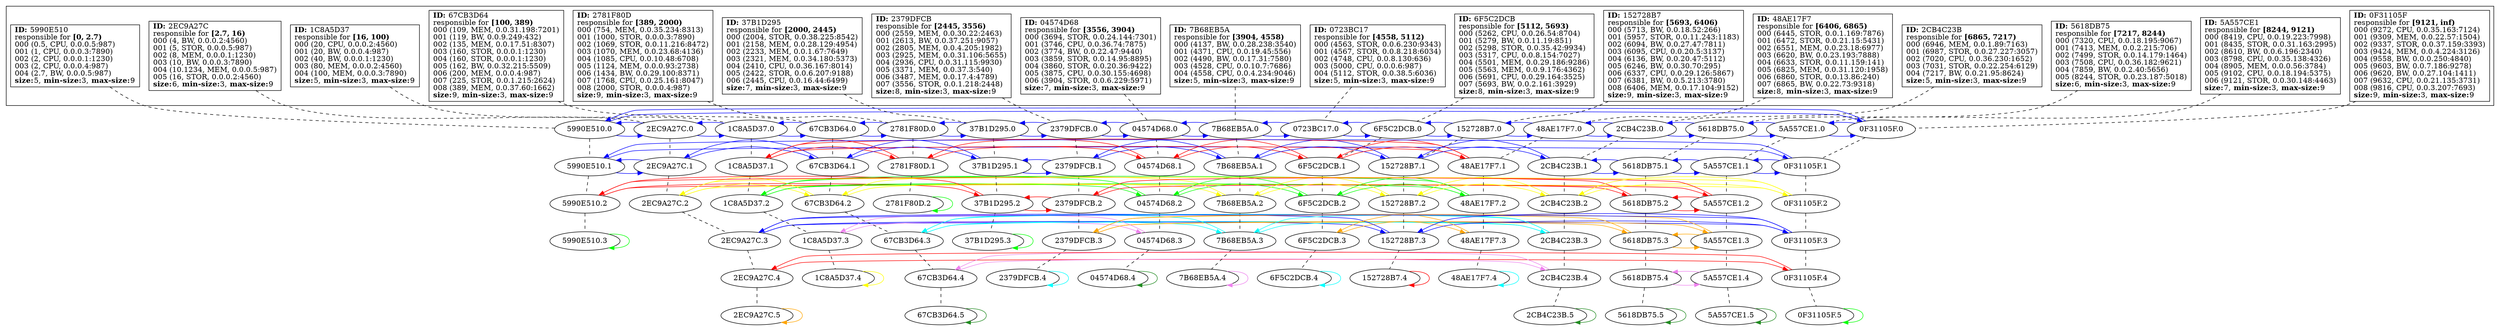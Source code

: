 strict
digraph SkipGraph {

	# vertical
	edge [dir=none style=dashed]
	subgraph {
		"5990E510" -> "5990E510.0" -> "5990E510.1" -> "5990E510.2" -> "5990E510.3"
		}
	subgraph {
		"2EC9A27C" -> "2EC9A27C.0" -> "2EC9A27C.1" -> "2EC9A27C.2" -> "2EC9A27C.3" -> "2EC9A27C.4" -> "2EC9A27C.5"
		}
	subgraph {
		"1C8A5D37" -> "1C8A5D37.0" -> "1C8A5D37.1" -> "1C8A5D37.2" -> "1C8A5D37.3" -> "1C8A5D37.4"
		}
	subgraph {
		"67CB3D64" -> "67CB3D64.0" -> "67CB3D64.1" -> "67CB3D64.2" -> "67CB3D64.3" -> "67CB3D64.4" -> "67CB3D64.5"
		}
	subgraph {
		"2781F80D" -> "2781F80D.0" -> "2781F80D.1" -> "2781F80D.2"
		}
	subgraph {
		"37B1D295" -> "37B1D295.0" -> "37B1D295.1" -> "37B1D295.2" -> "37B1D295.3"
		}
	subgraph {
		"2379DFCB" -> "2379DFCB.0" -> "2379DFCB.1" -> "2379DFCB.2" -> "2379DFCB.3" -> "2379DFCB.4"
		}
	subgraph {
		"04574D68" -> "04574D68.0" -> "04574D68.1" -> "04574D68.2" -> "04574D68.3" -> "04574D68.4"
		}
	subgraph {
		"7B68EB5A" -> "7B68EB5A.0" -> "7B68EB5A.1" -> "7B68EB5A.2" -> "7B68EB5A.3" -> "7B68EB5A.4"
		}
	subgraph {
		"0723BC17" -> "0723BC17.0"
		}
	subgraph {
		"6F5C2DCB" -> "6F5C2DCB.0" -> "6F5C2DCB.1" -> "6F5C2DCB.2" -> "6F5C2DCB.3" -> "6F5C2DCB.4"
		}
	subgraph {
		"152728B7" -> "152728B7.0" -> "152728B7.1" -> "152728B7.2" -> "152728B7.3" -> "152728B7.4"
		}
	subgraph {
		"48AE17F7" -> "48AE17F7.0" -> "48AE17F7.1" -> "48AE17F7.2" -> "48AE17F7.3" -> "48AE17F7.4"
		}
	subgraph {
		"2CB4C23B" -> "2CB4C23B.0" -> "2CB4C23B.1" -> "2CB4C23B.2" -> "2CB4C23B.3" -> "2CB4C23B.4" -> "2CB4C23B.5"
		}
	subgraph {
		"5618DB75" -> "5618DB75.0" -> "5618DB75.1" -> "5618DB75.2" -> "5618DB75.3" -> "5618DB75.4" -> "5618DB75.5"
		}
	subgraph {
		"5A557CE1" -> "5A557CE1.0" -> "5A557CE1.1" -> "5A557CE1.2" -> "5A557CE1.3" -> "5A557CE1.4" -> "5A557CE1.5"
		}
	subgraph {
		"0F31105F" -> "0F31105F.0" -> "0F31105F.1" -> "0F31105F.2" -> "0F31105F.3" -> "0F31105F.4" -> "0F31105F.5"
		}

	# horizontal
	edge [dir=forward, style=solid]
	subgraph cluster_content {
		rank = same
		"5990E510" [shape=box, label=
			<
				<B>ID:</B> 5990E510<BR ALIGN="LEFT"/>
				responsible for <B>[0, 2.7)</B><BR ALIGN="LEFT"/>
				000 (0.5, CPU, 0.0.0.5:987)<BR ALIGN="LEFT"/>
				001 (1, CPU, 0.0.0.3:7890)<BR ALIGN="LEFT"/>
				002 (2, CPU, 0.0.0.1:1230)<BR ALIGN="LEFT"/>
				003 (2, CPU, 0.0.0.4:987)<BR ALIGN="LEFT"/>
				004 (2.7, BW, 0.0.0.5:987)<BR ALIGN="LEFT"/>
			<B>size:</B>5, <B>min-size:</B>3, <B>max-size:</B>9<BR ALIGN="LEFT"/>			>]
		"2EC9A27C" [shape=box, label=
			<
				<B>ID:</B> 2EC9A27C<BR ALIGN="LEFT"/>
				responsible for <B>[2.7, 16)</B><BR ALIGN="LEFT"/>
				000 (4, BW, 0.0.0.2:4560)<BR ALIGN="LEFT"/>
				001 (5, STOR, 0.0.0.5:987)<BR ALIGN="LEFT"/>
				002 (8, MEM, 0.0.0.1:1230)<BR ALIGN="LEFT"/>
				003 (10, BW, 0.0.0.3:7890)<BR ALIGN="LEFT"/>
				004 (10.1234, MEM, 0.0.0.5:987)<BR ALIGN="LEFT"/>
				005 (16, STOR, 0.0.0.2:4560)<BR ALIGN="LEFT"/>
			<B>size:</B>6, <B>min-size:</B>3, <B>max-size:</B>9<BR ALIGN="LEFT"/>			>]
		"1C8A5D37" [shape=box, label=
			<
				<B>ID:</B> 1C8A5D37<BR ALIGN="LEFT"/>
				responsible for <B>[16, 100)</B><BR ALIGN="LEFT"/>
				000 (20, CPU, 0.0.0.2:4560)<BR ALIGN="LEFT"/>
				001 (20, BW, 0.0.0.4:987)<BR ALIGN="LEFT"/>
				002 (40, BW, 0.0.0.1:1230)<BR ALIGN="LEFT"/>
				003 (80, MEM, 0.0.0.2:4560)<BR ALIGN="LEFT"/>
				004 (100, MEM, 0.0.0.3:7890)<BR ALIGN="LEFT"/>
			<B>size:</B>5, <B>min-size:</B>3, <B>max-size:</B>9<BR ALIGN="LEFT"/>			>]
		"67CB3D64" [shape=box, label=
			<
				<B>ID:</B> 67CB3D64<BR ALIGN="LEFT"/>
				responsible for <B>[100, 389)</B><BR ALIGN="LEFT"/>
				000 (109, MEM, 0.0.31.198:7201)<BR ALIGN="LEFT"/>
				001 (119, BW, 0.0.9.249:432)<BR ALIGN="LEFT"/>
				002 (135, MEM, 0.0.17.51:8307)<BR ALIGN="LEFT"/>
				003 (160, STOR, 0.0.0.1:1230)<BR ALIGN="LEFT"/>
				004 (160, STOR, 0.0.0.1:1230)<BR ALIGN="LEFT"/>
				005 (162, BW, 0.0.32.215:5509)<BR ALIGN="LEFT"/>
				006 (200, MEM, 0.0.0.4:987)<BR ALIGN="LEFT"/>
				007 (225, STOR, 0.0.1.215:2624)<BR ALIGN="LEFT"/>
				008 (389, MEM, 0.0.37.60:1662)<BR ALIGN="LEFT"/>
			<B>size:</B>9, <B>min-size:</B>3, <B>max-size:</B>9<BR ALIGN="LEFT"/>			>]
		"2781F80D" [shape=box, label=
			<
				<B>ID:</B> 2781F80D<BR ALIGN="LEFT"/>
				responsible for <B>[389, 2000)</B><BR ALIGN="LEFT"/>
				000 (754, MEM, 0.0.35.234:8313)<BR ALIGN="LEFT"/>
				001 (1000, STOR, 0.0.0.3:7890)<BR ALIGN="LEFT"/>
				002 (1069, STOR, 0.0.11.216:8472)<BR ALIGN="LEFT"/>
				003 (1070, MEM, 0.0.23.68:4136)<BR ALIGN="LEFT"/>
				004 (1085, CPU, 0.0.10.48:6708)<BR ALIGN="LEFT"/>
				005 (1124, MEM, 0.0.0.93:2738)<BR ALIGN="LEFT"/>
				006 (1434, BW, 0.0.29.100:8371)<BR ALIGN="LEFT"/>
				007 (1768, CPU, 0.0.25.161:8047)<BR ALIGN="LEFT"/>
				008 (2000, STOR, 0.0.0.4:987)<BR ALIGN="LEFT"/>
			<B>size:</B>9, <B>min-size:</B>3, <B>max-size:</B>9<BR ALIGN="LEFT"/>			>]
		"37B1D295" [shape=box, label=
			<
				<B>ID:</B> 37B1D295<BR ALIGN="LEFT"/>
				responsible for <B>[2000, 2445)</B><BR ALIGN="LEFT"/>
				000 (2004, STOR, 0.0.38.225:8542)<BR ALIGN="LEFT"/>
				001 (2158, MEM, 0.0.28.129:4954)<BR ALIGN="LEFT"/>
				002 (2233, MEM, 0.0.1.67:7649)<BR ALIGN="LEFT"/>
				003 (2321, MEM, 0.0.34.180:5373)<BR ALIGN="LEFT"/>
				004 (2410, CPU, 0.0.36.167:8014)<BR ALIGN="LEFT"/>
				005 (2422, STOR, 0.0.6.207:9188)<BR ALIGN="LEFT"/>
				006 (2445, CPU, 0.0.16.44:6499)<BR ALIGN="LEFT"/>
			<B>size:</B>7, <B>min-size:</B>3, <B>max-size:</B>9<BR ALIGN="LEFT"/>			>]
		"2379DFCB" [shape=box, label=
			<
				<B>ID:</B> 2379DFCB<BR ALIGN="LEFT"/>
				responsible for <B>[2445, 3556)</B><BR ALIGN="LEFT"/>
				000 (2559, MEM, 0.0.30.22:2463)<BR ALIGN="LEFT"/>
				001 (2613, BW, 0.0.37.251:9057)<BR ALIGN="LEFT"/>
				002 (2805, MEM, 0.0.4.205:1982)<BR ALIGN="LEFT"/>
				003 (2925, MEM, 0.0.31.106:5655)<BR ALIGN="LEFT"/>
				004 (2936, CPU, 0.0.31.115:9930)<BR ALIGN="LEFT"/>
				005 (3371, MEM, 0.0.37.3:540)<BR ALIGN="LEFT"/>
				006 (3487, MEM, 0.0.17.4:4789)<BR ALIGN="LEFT"/>
				007 (3556, STOR, 0.0.1.218:2448)<BR ALIGN="LEFT"/>
			<B>size:</B>8, <B>min-size:</B>3, <B>max-size:</B>9<BR ALIGN="LEFT"/>			>]
		"04574D68" [shape=box, label=
			<
				<B>ID:</B> 04574D68<BR ALIGN="LEFT"/>
				responsible for <B>[3556, 3904)</B><BR ALIGN="LEFT"/>
				000 (3694, STOR, 0.0.24.144:7301)<BR ALIGN="LEFT"/>
				001 (3746, CPU, 0.0.36.74:7875)<BR ALIGN="LEFT"/>
				002 (3774, BW, 0.0.22.47:9440)<BR ALIGN="LEFT"/>
				003 (3859, STOR, 0.0.14.95:8895)<BR ALIGN="LEFT"/>
				004 (3860, STOR, 0.0.20.36:9422)<BR ALIGN="LEFT"/>
				005 (3875, CPU, 0.0.30.155:4698)<BR ALIGN="LEFT"/>
				006 (3904, STOR, 0.0.6.229:5971)<BR ALIGN="LEFT"/>
			<B>size:</B>7, <B>min-size:</B>3, <B>max-size:</B>9<BR ALIGN="LEFT"/>			>]
		"7B68EB5A" [shape=box, label=
			<
				<B>ID:</B> 7B68EB5A<BR ALIGN="LEFT"/>
				responsible for <B>[3904, 4558)</B><BR ALIGN="LEFT"/>
				000 (4137, BW, 0.0.28.238:3540)<BR ALIGN="LEFT"/>
				001 (4371, CPU, 0.0.19.45:556)<BR ALIGN="LEFT"/>
				002 (4490, BW, 0.0.17.31:7580)<BR ALIGN="LEFT"/>
				003 (4528, CPU, 0.0.10.7:7686)<BR ALIGN="LEFT"/>
				004 (4558, CPU, 0.0.4.234:9046)<BR ALIGN="LEFT"/>
			<B>size:</B>5, <B>min-size:</B>3, <B>max-size:</B>9<BR ALIGN="LEFT"/>			>]
		"0723BC17" [shape=box, label=
			<
				<B>ID:</B> 0723BC17<BR ALIGN="LEFT"/>
				responsible for <B>[4558, 5112)</B><BR ALIGN="LEFT"/>
				000 (4563, STOR, 0.0.6.230:9343)<BR ALIGN="LEFT"/>
				001 (4567, STOR, 0.0.8.218:6034)<BR ALIGN="LEFT"/>
				002 (4748, CPU, 0.0.8.130:636)<BR ALIGN="LEFT"/>
				003 (5000, CPU, 0.0.0.6:987)<BR ALIGN="LEFT"/>
				004 (5112, STOR, 0.0.38.5:6036)<BR ALIGN="LEFT"/>
			<B>size:</B>5, <B>min-size:</B>3, <B>max-size:</B>9<BR ALIGN="LEFT"/>			>]
		"6F5C2DCB" [shape=box, label=
			<
				<B>ID:</B> 6F5C2DCB<BR ALIGN="LEFT"/>
				responsible for <B>[5112, 5693)</B><BR ALIGN="LEFT"/>
				000 (5262, CPU, 0.0.26.54:8704)<BR ALIGN="LEFT"/>
				001 (5279, BW, 0.0.11.19:851)<BR ALIGN="LEFT"/>
				002 (5298, STOR, 0.0.35.42:9934)<BR ALIGN="LEFT"/>
				003 (5317, CPU, 0.0.8.154:7027)<BR ALIGN="LEFT"/>
				004 (5501, MEM, 0.0.29.186:9286)<BR ALIGN="LEFT"/>
				005 (5563, MEM, 0.0.9.176:4362)<BR ALIGN="LEFT"/>
				006 (5691, CPU, 0.0.29.164:3525)<BR ALIGN="LEFT"/>
				007 (5693, BW, 0.0.2.161:3929)<BR ALIGN="LEFT"/>
			<B>size:</B>8, <B>min-size:</B>3, <B>max-size:</B>9<BR ALIGN="LEFT"/>			>]
		"152728B7" [shape=box, label=
			<
				<B>ID:</B> 152728B7<BR ALIGN="LEFT"/>
				responsible for <B>[5693, 6406)</B><BR ALIGN="LEFT"/>
				000 (5713, BW, 0.0.18.52:266)<BR ALIGN="LEFT"/>
				001 (5957, STOR, 0.0.11.243:1183)<BR ALIGN="LEFT"/>
				002 (6094, BW, 0.0.27.47:7811)<BR ALIGN="LEFT"/>
				003 (6095, CPU, 0.0.20.5:3137)<BR ALIGN="LEFT"/>
				004 (6136, BW, 0.0.20.47:5112)<BR ALIGN="LEFT"/>
				005 (6246, BW, 0.0.30.70:295)<BR ALIGN="LEFT"/>
				006 (6337, CPU, 0.0.29.126:5867)<BR ALIGN="LEFT"/>
				007 (6381, BW, 0.0.5.213:3780)<BR ALIGN="LEFT"/>
				008 (6406, MEM, 0.0.17.104:9152)<BR ALIGN="LEFT"/>
			<B>size:</B>9, <B>min-size:</B>3, <B>max-size:</B>9<BR ALIGN="LEFT"/>			>]
		"48AE17F7" [shape=box, label=
			<
				<B>ID:</B> 48AE17F7<BR ALIGN="LEFT"/>
				responsible for <B>[6406, 6865)</B><BR ALIGN="LEFT"/>
				000 (6445, STOR, 0.0.1.169:7876)<BR ALIGN="LEFT"/>
				001 (6472, STOR, 0.0.21.15:5431)<BR ALIGN="LEFT"/>
				002 (6551, MEM, 0.0.23.18:6977)<BR ALIGN="LEFT"/>
				003 (6620, BW, 0.0.23.193:7888)<BR ALIGN="LEFT"/>
				004 (6633, STOR, 0.0.11.159:141)<BR ALIGN="LEFT"/>
				005 (6825, MEM, 0.0.31.120:1958)<BR ALIGN="LEFT"/>
				006 (6860, STOR, 0.0.13.86:240)<BR ALIGN="LEFT"/>
				007 (6865, BW, 0.0.22.73:9318)<BR ALIGN="LEFT"/>
			<B>size:</B>8, <B>min-size:</B>3, <B>max-size:</B>9<BR ALIGN="LEFT"/>			>]
		"2CB4C23B" [shape=box, label=
			<
				<B>ID:</B> 2CB4C23B<BR ALIGN="LEFT"/>
				responsible for <B>[6865, 7217)</B><BR ALIGN="LEFT"/>
				000 (6946, MEM, 0.0.1.89:7163)<BR ALIGN="LEFT"/>
				001 (6987, STOR, 0.0.27.227:3057)<BR ALIGN="LEFT"/>
				002 (7020, CPU, 0.0.36.230:1652)<BR ALIGN="LEFT"/>
				003 (7031, STOR, 0.0.22.254:6129)<BR ALIGN="LEFT"/>
				004 (7217, BW, 0.0.21.95:8624)<BR ALIGN="LEFT"/>
			<B>size:</B>5, <B>min-size:</B>3, <B>max-size:</B>9<BR ALIGN="LEFT"/>			>]
		"5618DB75" [shape=box, label=
			<
				<B>ID:</B> 5618DB75<BR ALIGN="LEFT"/>
				responsible for <B>[7217, 8244)</B><BR ALIGN="LEFT"/>
				000 (7320, CPU, 0.0.18.195:9067)<BR ALIGN="LEFT"/>
				001 (7413, MEM, 0.0.2.215:706)<BR ALIGN="LEFT"/>
				002 (7499, STOR, 0.0.14.179:1464)<BR ALIGN="LEFT"/>
				003 (7508, CPU, 0.0.36.182:9621)<BR ALIGN="LEFT"/>
				004 (7859, BW, 0.0.2.40:5656)<BR ALIGN="LEFT"/>
				005 (8244, STOR, 0.0.23.187:5018)<BR ALIGN="LEFT"/>
			<B>size:</B>6, <B>min-size:</B>3, <B>max-size:</B>9<BR ALIGN="LEFT"/>			>]
		"5A557CE1" [shape=box, label=
			<
				<B>ID:</B> 5A557CE1<BR ALIGN="LEFT"/>
				responsible for <B>[8244, 9121)</B><BR ALIGN="LEFT"/>
				000 (8419, CPU, 0.0.19.223:7998)<BR ALIGN="LEFT"/>
				001 (8435, STOR, 0.0.31.163:2995)<BR ALIGN="LEFT"/>
				002 (8610, BW, 0.0.6.196:2340)<BR ALIGN="LEFT"/>
				003 (8798, CPU, 0.0.35.138:4326)<BR ALIGN="LEFT"/>
				004 (8905, MEM, 0.0.0.56:3784)<BR ALIGN="LEFT"/>
				005 (9102, CPU, 0.0.18.194:5375)<BR ALIGN="LEFT"/>
				006 (9121, STOR, 0.0.30.148:4463)<BR ALIGN="LEFT"/>
			<B>size:</B>7, <B>min-size:</B>3, <B>max-size:</B>9<BR ALIGN="LEFT"/>			>]
		"0F31105F" [shape=box, label=
			<
				<B>ID:</B> 0F31105F<BR ALIGN="LEFT"/>
				responsible for <B>[9121, inf)</B><BR ALIGN="LEFT"/>
				000 (9272, CPU, 0.0.35.163:7124)<BR ALIGN="LEFT"/>
				001 (9309, MEM, 0.0.22.57:1504)<BR ALIGN="LEFT"/>
				002 (9337, STOR, 0.0.37.159:3393)<BR ALIGN="LEFT"/>
				003 (9424, MEM, 0.0.4.224:3126)<BR ALIGN="LEFT"/>
				004 (9558, BW, 0.0.0.250:4840)<BR ALIGN="LEFT"/>
				005 (9603, BW, 0.0.7.186:9278)<BR ALIGN="LEFT"/>
				006 (9620, BW, 0.0.27.104:1411)<BR ALIGN="LEFT"/>
				007 (9632, CPU, 0.0.21.135:3731)<BR ALIGN="LEFT"/>
				008 (9816, CPU, 0.0.3.207:7693)<BR ALIGN="LEFT"/>
			<B>size:</B>9, <B>min-size:</B>3, <B>max-size:</B>9<BR ALIGN="LEFT"/>			>]
	}

	edge [color=blue]
	subgraph 0 {
		rank = same
		label = "Level 0"
		subgraph {
			"5990E510.0" -> "2EC9A27C.0"
			"5990E510.0" -> "0F31105F.0"
		}
		subgraph {
			"2EC9A27C.0" -> "1C8A5D37.0"
			"2EC9A27C.0" -> "5990E510.0"
		}
		subgraph {
			"1C8A5D37.0" -> "67CB3D64.0"
			"1C8A5D37.0" -> "2EC9A27C.0"
		}
		subgraph {
			"67CB3D64.0" -> "2781F80D.0"
			"67CB3D64.0" -> "1C8A5D37.0"
		}
		subgraph {
			"2781F80D.0" -> "37B1D295.0"
			"2781F80D.0" -> "67CB3D64.0"
		}
		subgraph {
			"37B1D295.0" -> "2379DFCB.0"
			"37B1D295.0" -> "2781F80D.0"
		}
		subgraph {
			"2379DFCB.0" -> "04574D68.0"
			"2379DFCB.0" -> "37B1D295.0"
		}
		subgraph {
			"04574D68.0" -> "7B68EB5A.0"
			"04574D68.0" -> "2379DFCB.0"
		}
		subgraph {
			"7B68EB5A.0" -> "0723BC17.0"
			"7B68EB5A.0" -> "04574D68.0"
		}
		subgraph {
			"0723BC17.0" -> "6F5C2DCB.0"
			"0723BC17.0" -> "7B68EB5A.0"
		}
		subgraph {
			"6F5C2DCB.0" -> "152728B7.0"
			"6F5C2DCB.0" -> "0723BC17.0"
		}
		subgraph {
			"152728B7.0" -> "48AE17F7.0"
			"152728B7.0" -> "6F5C2DCB.0"
		}
		subgraph {
			"48AE17F7.0" -> "2CB4C23B.0"
			"48AE17F7.0" -> "152728B7.0"
		}
		subgraph {
			"2CB4C23B.0" -> "5618DB75.0"
			"2CB4C23B.0" -> "48AE17F7.0"
		}
		subgraph {
			"5618DB75.0" -> "5A557CE1.0"
			"5618DB75.0" -> "2CB4C23B.0"
		}
		subgraph {
			"5A557CE1.0" -> "0F31105F.0"
			"5A557CE1.0" -> "5618DB75.0"
		}
		subgraph {
			"0F31105F.0" -> "5990E510.0"
			"0F31105F.0" -> "5A557CE1.0"
		}
	}

	edge [color=red]
	subgraph 00 {
		rank = same
		label = "Level 1 (0)"
		subgraph {
			"1C8A5D37.1" -> "2781F80D.1"
			"1C8A5D37.1" -> "48AE17F7.1"
		}
		subgraph {
			"2781F80D.1" -> "04574D68.1"
			"2781F80D.1" -> "1C8A5D37.1"
		}
		subgraph {
			"04574D68.1" -> "6F5C2DCB.1"
			"04574D68.1" -> "2781F80D.1"
		}
		subgraph {
			"6F5C2DCB.1" -> "48AE17F7.1"
			"6F5C2DCB.1" -> "04574D68.1"
		}
		subgraph {
			"48AE17F7.1" -> "1C8A5D37.1"
			"48AE17F7.1" -> "6F5C2DCB.1"
		}
	}

	edge [color=green]
	subgraph 000 {
		rank = same
		label = "Level 2 (00)"
		subgraph {
			"1C8A5D37.2" -> "04574D68.2"
			"1C8A5D37.2" -> "48AE17F7.2"
		}
		subgraph {
			"2781F80D.2" -> "2781F80D.2"
			"2781F80D.2" -> "2781F80D.2"
		}
		subgraph {
			"04574D68.2" -> "6F5C2DCB.2"
			"04574D68.2" -> "1C8A5D37.2"
		}
		subgraph {
			"6F5C2DCB.2" -> "48AE17F7.2"
			"6F5C2DCB.2" -> "04574D68.2"
		}
		subgraph {
			"48AE17F7.2" -> "1C8A5D37.2"
			"48AE17F7.2" -> "6F5C2DCB.2"
		}
	}

	edge [color=orange]
	subgraph 0000 {
		rank = same
		label = "Level 3 (000)"
		subgraph {
			"6F5C2DCB.3" -> "48AE17F7.3"
			"6F5C2DCB.3" -> "48AE17F7.3"
		}
		subgraph {
			"48AE17F7.3" -> "6F5C2DCB.3"
			"48AE17F7.3" -> "6F5C2DCB.3"
		}
	}

	edge [color=cyan]
	subgraph 00000 {
		rank = same
		label = "Level 4 (0000)"
		subgraph {
			"6F5C2DCB.4" -> "6F5C2DCB.4"
			"6F5C2DCB.4" -> "6F5C2DCB.4"
		}
		subgraph {
			"48AE17F7.4" -> "48AE17F7.4"
			"48AE17F7.4" -> "48AE17F7.4"
		}
	}

	edge [color=violet]
	subgraph 0001 {
		rank = same
		label = "Level 3 (001)"
		subgraph {
			"1C8A5D37.3" -> "04574D68.3"
			"1C8A5D37.3" -> "04574D68.3"
		}
		subgraph {
			"04574D68.3" -> "1C8A5D37.3"
			"04574D68.3" -> "1C8A5D37.3"
		}
	}

	edge [color=forestgreen]
	subgraph 00010 {
		rank = same
		label = "Level 4 (0010)"
		subgraph {
			"04574D68.4" -> "04574D68.4"
			"04574D68.4" -> "04574D68.4"
		}
	}

	edge [color=yellow]
	subgraph 00011 {
		rank = same
		label = "Level 4 (0011)"
		subgraph {
			"1C8A5D37.4" -> "1C8A5D37.4"
			"1C8A5D37.4" -> "1C8A5D37.4"
		}
	}

	edge [color=blue]
	subgraph 01 {
		rank = same
		label = "Level 1 (1)"
		subgraph {
			"5990E510.1" -> "2EC9A27C.1"
			"5990E510.1" -> "0F31105F.1"
		}
		subgraph {
			"2EC9A27C.1" -> "67CB3D64.1"
			"2EC9A27C.1" -> "5990E510.1"
		}
		subgraph {
			"67CB3D64.1" -> "37B1D295.1"
			"67CB3D64.1" -> "2EC9A27C.1"
		}
		subgraph {
			"37B1D295.1" -> "2379DFCB.1"
			"37B1D295.1" -> "67CB3D64.1"
		}
		subgraph {
			"2379DFCB.1" -> "7B68EB5A.1"
			"2379DFCB.1" -> "37B1D295.1"
		}
		subgraph {
			"7B68EB5A.1" -> "152728B7.1"
			"7B68EB5A.1" -> "2379DFCB.1"
		}
		subgraph {
			"152728B7.1" -> "2CB4C23B.1"
			"152728B7.1" -> "7B68EB5A.1"
		}
		subgraph {
			"2CB4C23B.1" -> "5618DB75.1"
			"2CB4C23B.1" -> "152728B7.1"
		}
		subgraph {
			"5618DB75.1" -> "5A557CE1.1"
			"5618DB75.1" -> "2CB4C23B.1"
		}
		subgraph {
			"5A557CE1.1" -> "0F31105F.1"
			"5A557CE1.1" -> "5618DB75.1"
		}
		subgraph {
			"0F31105F.1" -> "5990E510.1"
			"0F31105F.1" -> "5A557CE1.1"
		}
	}

	edge [color=red]
	subgraph 010 {
		rank = same
		label = "Level 2 (10)"
		subgraph {
			"5990E510.2" -> "37B1D295.2"
			"5990E510.2" -> "5A557CE1.2"
		}
		subgraph {
			"37B1D295.2" -> "2379DFCB.2"
			"37B1D295.2" -> "5990E510.2"
		}
		subgraph {
			"2379DFCB.2" -> "5618DB75.2"
			"2379DFCB.2" -> "37B1D295.2"
		}
		subgraph {
			"5618DB75.2" -> "5A557CE1.2"
			"5618DB75.2" -> "2379DFCB.2"
		}
		subgraph {
			"5A557CE1.2" -> "5990E510.2"
			"5A557CE1.2" -> "5618DB75.2"
		}
	}

	edge [color=green]
	subgraph 0100 {
		rank = same
		label = "Level 3 (100)"
		subgraph {
			"5990E510.3" -> "5990E510.3"
			"5990E510.3" -> "5990E510.3"
		}
		subgraph {
			"37B1D295.3" -> "37B1D295.3"
			"37B1D295.3" -> "37B1D295.3"
		}
	}

	edge [color=orange]
	subgraph 0101 {
		rank = same
		label = "Level 3 (101)"
		subgraph {
			"2379DFCB.3" -> "5618DB75.3"
			"2379DFCB.3" -> "5A557CE1.3"
		}
		subgraph {
			"5618DB75.3" -> "5A557CE1.3"
			"5618DB75.3" -> "2379DFCB.3"
		}
		subgraph {
			"5A557CE1.3" -> "2379DFCB.3"
			"5A557CE1.3" -> "5618DB75.3"
		}
	}

	edge [color=cyan]
	subgraph 01010 {
		rank = same
		label = "Level 4 (1010)"
		subgraph {
			"2379DFCB.4" -> "2379DFCB.4"
			"2379DFCB.4" -> "2379DFCB.4"
		}
	}

	edge [color=violet]
	subgraph 01011 {
		rank = same
		label = "Level 4 (1011)"
		subgraph {
			"5618DB75.4" -> "5A557CE1.4"
			"5618DB75.4" -> "5A557CE1.4"
		}
		subgraph {
			"5A557CE1.4" -> "5618DB75.4"
			"5A557CE1.4" -> "5618DB75.4"
		}
	}

	edge [color=forestgreen]
	subgraph 010110 {
		rank = same
		label = "Level 5 (10110)"
		subgraph {
			"5618DB75.5" -> "5618DB75.5"
			"5618DB75.5" -> "5618DB75.5"
		}
		subgraph {
			"5A557CE1.5" -> "5A557CE1.5"
			"5A557CE1.5" -> "5A557CE1.5"
		}
	}

	edge [color=yellow]
	subgraph 011 {
		rank = same
		label = "Level 2 (11)"
		subgraph {
			"2EC9A27C.2" -> "67CB3D64.2"
			"2EC9A27C.2" -> "0F31105F.2"
		}
		subgraph {
			"67CB3D64.2" -> "7B68EB5A.2"
			"67CB3D64.2" -> "2EC9A27C.2"
		}
		subgraph {
			"7B68EB5A.2" -> "152728B7.2"
			"7B68EB5A.2" -> "67CB3D64.2"
		}
		subgraph {
			"152728B7.2" -> "2CB4C23B.2"
			"152728B7.2" -> "7B68EB5A.2"
		}
		subgraph {
			"2CB4C23B.2" -> "0F31105F.2"
			"2CB4C23B.2" -> "152728B7.2"
		}
		subgraph {
			"0F31105F.2" -> "2EC9A27C.2"
			"0F31105F.2" -> "2CB4C23B.2"
		}
	}

	edge [color=blue]
	subgraph 0110 {
		rank = same
		label = "Level 3 (110)"
		subgraph {
			"2EC9A27C.3" -> "152728B7.3"
			"2EC9A27C.3" -> "0F31105F.3"
		}
		subgraph {
			"152728B7.3" -> "0F31105F.3"
			"152728B7.3" -> "2EC9A27C.3"
		}
		subgraph {
			"0F31105F.3" -> "2EC9A27C.3"
			"0F31105F.3" -> "152728B7.3"
		}
	}

	edge [color=red]
	subgraph 01101 {
		rank = same
		label = "Level 4 (1101)"
		subgraph {
			"2EC9A27C.4" -> "0F31105F.4"
			"2EC9A27C.4" -> "0F31105F.4"
		}
		subgraph {
			"152728B7.4" -> "152728B7.4"
			"152728B7.4" -> "152728B7.4"
		}
		subgraph {
			"0F31105F.4" -> "2EC9A27C.4"
			"0F31105F.4" -> "2EC9A27C.4"
		}
	}

	edge [color=green]
	subgraph 011010 {
		rank = same
		label = "Level 5 (11010)"
		subgraph {
			"0F31105F.5" -> "0F31105F.5"
			"0F31105F.5" -> "0F31105F.5"
		}
	}

	edge [color=orange]
	subgraph 011011 {
		rank = same
		label = "Level 5 (11011)"
		subgraph {
			"2EC9A27C.5" -> "2EC9A27C.5"
			"2EC9A27C.5" -> "2EC9A27C.5"
		}
	}

	edge [color=cyan]
	subgraph 0111 {
		rank = same
		label = "Level 3 (111)"
		subgraph {
			"67CB3D64.3" -> "7B68EB5A.3"
			"67CB3D64.3" -> "2CB4C23B.3"
		}
		subgraph {
			"7B68EB5A.3" -> "2CB4C23B.3"
			"7B68EB5A.3" -> "67CB3D64.3"
		}
		subgraph {
			"2CB4C23B.3" -> "67CB3D64.3"
			"2CB4C23B.3" -> "7B68EB5A.3"
		}
	}

	edge [color=violet]
	subgraph 01111 {
		rank = same
		label = "Level 4 (1111)"
		subgraph {
			"67CB3D64.4" -> "2CB4C23B.4"
			"67CB3D64.4" -> "2CB4C23B.4"
		}
		subgraph {
			"7B68EB5A.4" -> "7B68EB5A.4"
			"7B68EB5A.4" -> "7B68EB5A.4"
		}
		subgraph {
			"2CB4C23B.4" -> "67CB3D64.4"
			"2CB4C23B.4" -> "67CB3D64.4"
		}
	}

	edge [color=forestgreen]
	subgraph 011111 {
		rank = same
		label = "Level 5 (11111)"
		subgraph {
			"67CB3D64.5" -> "67CB3D64.5"
			"67CB3D64.5" -> "67CB3D64.5"
		}
		subgraph {
			"2CB4C23B.5" -> "2CB4C23B.5"
			"2CB4C23B.5" -> "2CB4C23B.5"
		}
	}


}

